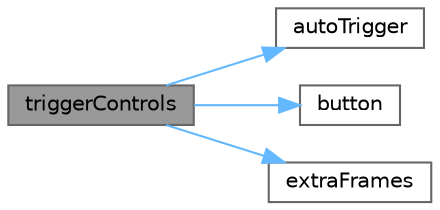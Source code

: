 digraph "triggerControls"
{
 // INTERACTIVE_SVG=YES
 // LATEX_PDF_SIZE
  bgcolor="transparent";
  edge [fontname=Helvetica,fontsize=10,labelfontname=Helvetica,labelfontsize=10];
  node [fontname=Helvetica,fontsize=10,shape=box,height=0.2,width=0.4];
  rankdir="LR";
  Node1 [id="Node000001",label="triggerControls",height=0.2,width=0.4,color="gray40", fillcolor="grey60", style="filled", fontcolor="black",tooltip=" "];
  Node1 -> Node2 [id="edge1_Node000001_Node000002",color="steelblue1",style="solid",tooltip=" "];
  Node2 [id="Node000002",label="autoTrigger",height=0.2,width=0.4,color="grey40", fillcolor="white", style="filled",URL="$d5/d94/_wave2d_8h_a4888587ada6e64ef92a816ee12037584.html#a4888587ada6e64ef92a816ee12037584",tooltip=" "];
  Node1 -> Node3 [id="edge2_Node000001_Node000003",color="steelblue1",style="solid",tooltip=" "];
  Node3 [id="Node000003",label="button",height=0.2,width=0.4,color="grey40", fillcolor="white", style="filled",URL="$d7/da1/old_8h_a1aba00ccb05d318eedbdb922d076f3e6.html#a1aba00ccb05d318eedbdb922d076f3e6",tooltip=" "];
  Node1 -> Node4 [id="edge3_Node000001_Node000004",color="steelblue1",style="solid",tooltip=" "];
  Node4 [id="Node000004",label="extraFrames",height=0.2,width=0.4,color="grey40", fillcolor="white", style="filled",URL="$d8/d78/examples_2_wave_2wave_8h_abd02d574693ee0b0a4d721a7b31bb5e3.html#abd02d574693ee0b0a4d721a7b31bb5e3",tooltip=" "];
}
